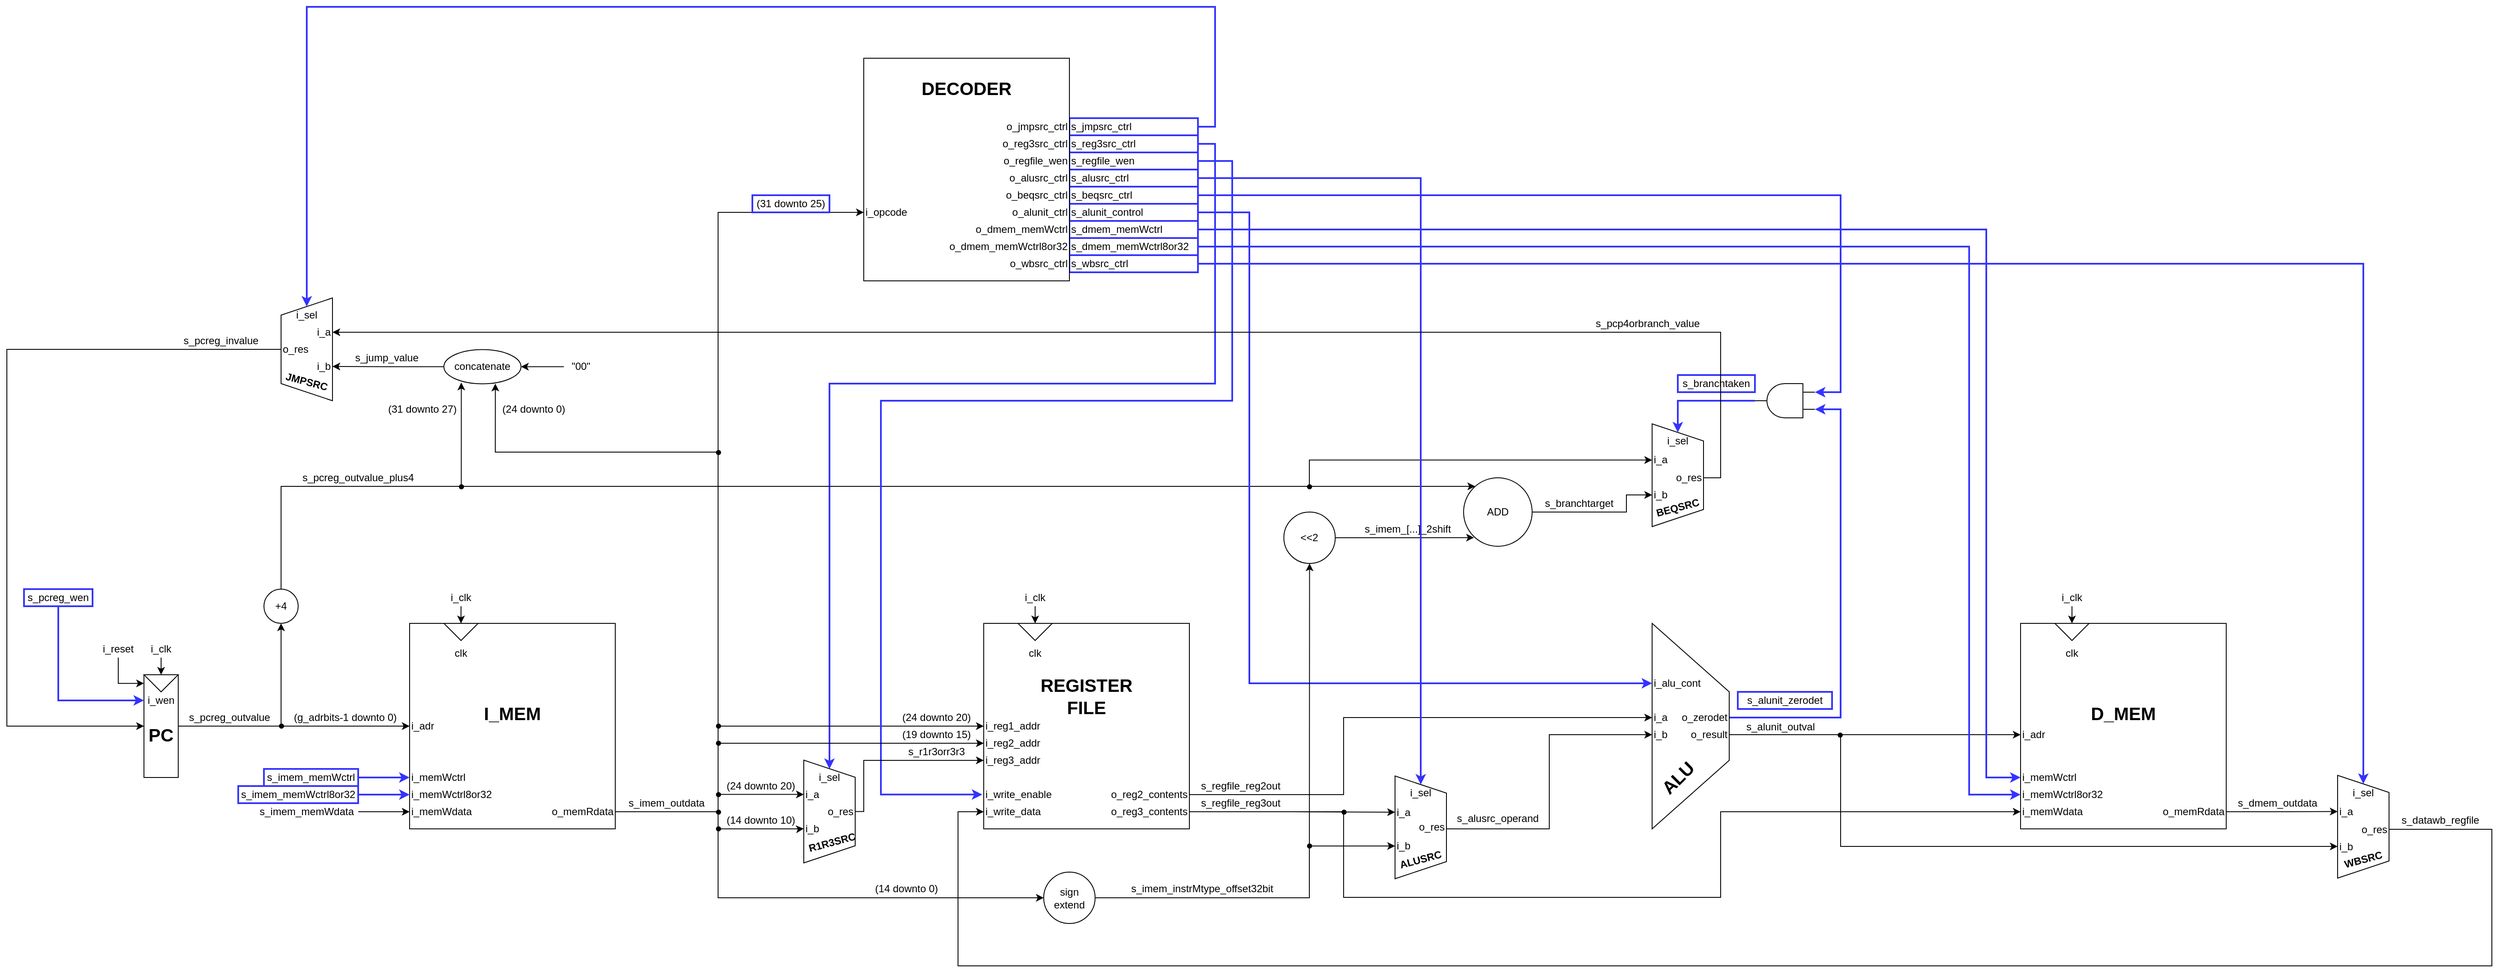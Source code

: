 <mxfile version="20.6.1" type="device"><diagram id="PDZ9VPzNbFq4_l-Vd3K4" name="Page-1"><mxGraphModel dx="1397" dy="1431" grid="1" gridSize="10" guides="1" tooltips="1" connect="1" arrows="1" fold="1" page="1" pageScale="1" pageWidth="850" pageHeight="1100" math="0" shadow="0"><root><mxCell id="0"/><mxCell id="1" parent="0"/><mxCell id="ITFDf9WRFdWwPpOtbIu9-58" style="edgeStyle=orthogonalEdgeStyle;rounded=0;orthogonalLoop=1;jettySize=auto;html=1;exitX=1;exitY=0.5;exitDx=0;exitDy=0;strokeColor=#3333FF;strokeWidth=2;entryX=0.5;entryY=0;entryDx=0;entryDy=0;" parent="1" source="ITFDf9WRFdWwPpOtbIu9-55" target="ITFDf9WRFdWwPpOtbIu9-43" edge="1"><mxGeometry relative="1" as="geometry"><mxPoint x="320" y="390" as="targetPoint"/><Array as="points"><mxPoint x="770" y="-320"/><mxPoint x="770" y="-40"/><mxPoint x="320" y="-40"/></Array></mxGeometry></mxCell><mxCell id="ITFDf9WRFdWwPpOtbIu9-55" value="s_reg3src_ctrl" style="text;html=1;strokeColor=#3333FF;fillColor=none;align=left;verticalAlign=middle;whiteSpace=wrap;rounded=0;fontSize=12;strokeWidth=2;" parent="1" vertex="1"><mxGeometry x="600" y="-330" width="150" height="20" as="geometry"/></mxCell><mxCell id="ITFDf9WRFdWwPpOtbIu9-22" value="s_jmpsrc_ctrl" style="text;html=1;strokeColor=#3333FF;fillColor=none;align=left;verticalAlign=middle;whiteSpace=wrap;rounded=0;fontSize=12;strokeWidth=2;" parent="1" vertex="1"><mxGeometry x="600" y="-350" width="150" height="20" as="geometry"/></mxCell><mxCell id="6Y6Zj4fVBC8NpFdgK7WN-60" value="" style="group" parent="1" vertex="1" connectable="0"><mxGeometry x="500" y="240" width="240" height="240" as="geometry"/></mxCell><mxCell id="6Y6Zj4fVBC8NpFdgK7WN-48" value="" style="rounded=0;whiteSpace=wrap;html=1;" parent="6Y6Zj4fVBC8NpFdgK7WN-60" vertex="1"><mxGeometry width="240" height="240" as="geometry"/></mxCell><mxCell id="6Y6Zj4fVBC8NpFdgK7WN-49" value="" style="triangle;whiteSpace=wrap;html=1;direction=south;" parent="6Y6Zj4fVBC8NpFdgK7WN-60" vertex="1"><mxGeometry x="40" width="40" height="20" as="geometry"/></mxCell><mxCell id="6Y6Zj4fVBC8NpFdgK7WN-50" value="clk" style="text;html=1;strokeColor=none;fillColor=none;align=center;verticalAlign=middle;whiteSpace=wrap;rounded=0;" parent="6Y6Zj4fVBC8NpFdgK7WN-60" vertex="1"><mxGeometry x="30" y="20" width="60" height="30" as="geometry"/></mxCell><mxCell id="6Y6Zj4fVBC8NpFdgK7WN-51" value="i_write_enable" style="text;html=1;strokeColor=none;fillColor=none;align=left;verticalAlign=middle;whiteSpace=wrap;rounded=0;" parent="6Y6Zj4fVBC8NpFdgK7WN-60" vertex="1"><mxGeometry y="190" width="70" height="20" as="geometry"/></mxCell><mxCell id="6Y6Zj4fVBC8NpFdgK7WN-52" value="o_reg2_contents" style="text;html=1;strokeColor=none;fillColor=none;align=right;verticalAlign=middle;whiteSpace=wrap;rounded=0;" parent="6Y6Zj4fVBC8NpFdgK7WN-60" vertex="1"><mxGeometry x="130" y="190" width="110" height="20" as="geometry"/></mxCell><mxCell id="6Y6Zj4fVBC8NpFdgK7WN-53" value="o_reg3_contents" style="text;html=1;strokeColor=none;fillColor=none;align=right;verticalAlign=middle;whiteSpace=wrap;rounded=0;" parent="6Y6Zj4fVBC8NpFdgK7WN-60" vertex="1"><mxGeometry x="170" y="210" width="70" height="20" as="geometry"/></mxCell><mxCell id="6Y6Zj4fVBC8NpFdgK7WN-54" value="i_write_data" style="text;html=1;strokeColor=none;fillColor=none;align=left;verticalAlign=middle;whiteSpace=wrap;rounded=0;" parent="6Y6Zj4fVBC8NpFdgK7WN-60" vertex="1"><mxGeometry y="210" width="70" height="20" as="geometry"/></mxCell><mxCell id="6Y6Zj4fVBC8NpFdgK7WN-55" value="i_reg3_addr" style="text;html=1;strokeColor=none;fillColor=none;align=left;verticalAlign=middle;whiteSpace=wrap;rounded=0;" parent="6Y6Zj4fVBC8NpFdgK7WN-60" vertex="1"><mxGeometry y="150" width="70" height="20" as="geometry"/></mxCell><mxCell id="6Y6Zj4fVBC8NpFdgK7WN-56" value="i_reg2_addr" style="text;html=1;strokeColor=none;fillColor=none;align=left;verticalAlign=middle;whiteSpace=wrap;rounded=0;" parent="6Y6Zj4fVBC8NpFdgK7WN-60" vertex="1"><mxGeometry y="130" width="70" height="20" as="geometry"/></mxCell><mxCell id="6Y6Zj4fVBC8NpFdgK7WN-58" value="i_reg1_addr" style="text;html=1;strokeColor=none;fillColor=none;align=left;verticalAlign=middle;whiteSpace=wrap;rounded=0;" parent="6Y6Zj4fVBC8NpFdgK7WN-60" vertex="1"><mxGeometry y="110" width="70" height="20" as="geometry"/></mxCell><mxCell id="6Y6Zj4fVBC8NpFdgK7WN-59" value="REGISTER FILE" style="text;html=1;strokeColor=none;fillColor=none;align=center;verticalAlign=middle;whiteSpace=wrap;rounded=0;fontStyle=1;fontSize=21;" parent="6Y6Zj4fVBC8NpFdgK7WN-60" vertex="1"><mxGeometry x="90" y="70" width="60" height="30" as="geometry"/></mxCell><mxCell id="6Y6Zj4fVBC8NpFdgK7WN-61" value="" style="edgeStyle=orthogonalEdgeStyle;rounded=0;orthogonalLoop=1;jettySize=auto;html=1;exitX=0.5;exitY=1;exitDx=0;exitDy=0;fontSize=12;endArrow=classic;endFill=1;entryX=0;entryY=0.5;entryDx=0;entryDy=0;" parent="1" source="wv55jUxvDpm3pZrXKUfC-40" target="6Y6Zj4fVBC8NpFdgK7WN-49" edge="1"><mxGeometry x="1" y="10" relative="1" as="geometry"><mxPoint x="10" y="-10" as="offset"/><mxPoint x="560" y="220" as="sourcePoint"/></mxGeometry></mxCell><mxCell id="6Y6Zj4fVBC8NpFdgK7WN-64" value="" style="group" parent="1" vertex="1" connectable="0"><mxGeometry x="-480.0" y="300" width="40" height="120" as="geometry"/></mxCell><mxCell id="6Y6Zj4fVBC8NpFdgK7WN-73" value="" style="group" parent="6Y6Zj4fVBC8NpFdgK7WN-64" vertex="1" connectable="0"><mxGeometry width="40" height="120" as="geometry"/></mxCell><mxCell id="6Y6Zj4fVBC8NpFdgK7WN-75" value="" style="group" parent="6Y6Zj4fVBC8NpFdgK7WN-73" vertex="1" connectable="0"><mxGeometry width="40" height="120" as="geometry"/></mxCell><mxCell id="6Y6Zj4fVBC8NpFdgK7WN-62" value="" style="rounded=0;whiteSpace=wrap;html=1;fontSize=12;direction=south;" parent="6Y6Zj4fVBC8NpFdgK7WN-75" vertex="1"><mxGeometry width="40" height="120" as="geometry"/></mxCell><mxCell id="6Y6Zj4fVBC8NpFdgK7WN-63" value="" style="triangle;whiteSpace=wrap;html=1;fontSize=12;direction=south;" parent="6Y6Zj4fVBC8NpFdgK7WN-75" vertex="1"><mxGeometry width="40" height="20" as="geometry"/></mxCell><mxCell id="6Y6Zj4fVBC8NpFdgK7WN-71" value="i_wen" style="text;html=1;strokeColor=none;fillColor=none;align=center;verticalAlign=middle;whiteSpace=wrap;rounded=0;fontSize=12;" parent="6Y6Zj4fVBC8NpFdgK7WN-75" vertex="1"><mxGeometry y="20" width="40" height="20" as="geometry"/></mxCell><mxCell id="6Y6Zj4fVBC8NpFdgK7WN-74" value="&lt;font style=&quot;font-size: 21px;&quot;&gt;PC&lt;/font&gt;" style="text;html=1;strokeColor=none;fillColor=none;align=center;verticalAlign=middle;whiteSpace=wrap;rounded=0;fontSize=16;fontStyle=1" parent="6Y6Zj4fVBC8NpFdgK7WN-75" vertex="1"><mxGeometry y="60" width="40" height="20" as="geometry"/></mxCell><mxCell id="6Y6Zj4fVBC8NpFdgK7WN-69" value="" style="edgeStyle=orthogonalEdgeStyle;rounded=0;orthogonalLoop=1;jettySize=auto;html=1;fontSize=12;endArrow=classic;endFill=1;entryX=0.084;entryY=1;entryDx=0;entryDy=0;entryPerimeter=0;exitX=0.5;exitY=1;exitDx=0;exitDy=0;" parent="1" source="wv55jUxvDpm3pZrXKUfC-20" target="6Y6Zj4fVBC8NpFdgK7WN-62" edge="1"><mxGeometry x="-1" y="10" relative="1" as="geometry"><mxPoint x="-550.05" y="320" as="targetPoint"/><mxPoint x="-520" y="280" as="sourcePoint"/><Array as="points"><mxPoint x="-510" y="310"/></Array><mxPoint x="-10" y="-10" as="offset"/></mxGeometry></mxCell><mxCell id="6Y6Zj4fVBC8NpFdgK7WN-86" style="edgeStyle=orthogonalEdgeStyle;rounded=0;orthogonalLoop=1;jettySize=auto;html=1;exitX=1;exitY=0;exitDx=0;exitDy=0;fontSize=12;endArrow=classic;endFill=1;entryX=0.5;entryY=1;entryDx=0;entryDy=0;" parent="1" source="6Y6Zj4fVBC8NpFdgK7WN-74" target="6Y6Zj4fVBC8NpFdgK7WN-79" edge="1"><mxGeometry relative="1" as="geometry"><mxPoint x="-510.05" y="360" as="sourcePoint"/><Array as="points"><mxPoint x="-320" y="360"/></Array></mxGeometry></mxCell><mxCell id="xEyPO8e8yZVrExDs_Cof-17" style="edgeStyle=orthogonalEdgeStyle;rounded=0;orthogonalLoop=1;jettySize=auto;html=1;exitX=0.5;exitY=0;exitDx=0;exitDy=0;" parent="1" source="6Y6Zj4fVBC8NpFdgK7WN-79" target="xEyPO8e8yZVrExDs_Cof-22" edge="1"><mxGeometry relative="1" as="geometry"><mxPoint x="930" y="200" as="targetPoint"/><Array as="points"><mxPoint x="-320" y="80"/></Array></mxGeometry></mxCell><mxCell id="wv55jUxvDpm3pZrXKUfC-29" style="edgeStyle=orthogonalEdgeStyle;rounded=0;orthogonalLoop=1;jettySize=auto;html=1;exitX=0.5;exitY=0;exitDx=0;exitDy=0;fontSize=12;entryX=0;entryY=0.5;entryDx=0;entryDy=0;" parent="1" source="6Y6Zj4fVBC8NpFdgK7WN-79" target="wv55jUxvDpm3pZrXKUfC-24" edge="1"><mxGeometry relative="1" as="geometry"><mxPoint x="1270" y="50" as="targetPoint"/><Array as="points"><mxPoint x="-320" y="80"/><mxPoint x="880" y="80"/><mxPoint x="880" y="49"/></Array></mxGeometry></mxCell><mxCell id="ITFDf9WRFdWwPpOtbIu9-28" style="edgeStyle=orthogonalEdgeStyle;rounded=0;orthogonalLoop=1;jettySize=auto;html=1;exitX=0.5;exitY=0;exitDx=0;exitDy=0;strokeColor=#000000;strokeWidth=1;entryX=0.226;entryY=0.963;entryDx=0;entryDy=0;entryPerimeter=0;" parent="1" source="6Y6Zj4fVBC8NpFdgK7WN-79" target="ITFDf9WRFdWwPpOtbIu9-24" edge="1"><mxGeometry relative="1" as="geometry"><mxPoint x="-70" y="-10" as="targetPoint"/><Array as="points"><mxPoint x="-320" y="80"/><mxPoint x="-110" y="80"/></Array></mxGeometry></mxCell><mxCell id="6Y6Zj4fVBC8NpFdgK7WN-79" value="+4" style="ellipse;whiteSpace=wrap;html=1;fontSize=12;" parent="1" vertex="1"><mxGeometry x="-340.0" y="200" width="40" height="40" as="geometry"/></mxCell><mxCell id="6Y6Zj4fVBC8NpFdgK7WN-83" value="s_pcreg_invalue" style="text;html=1;strokeColor=none;fillColor=none;align=center;verticalAlign=middle;whiteSpace=wrap;rounded=0;fontSize=12;" parent="1" vertex="1"><mxGeometry x="-440" y="-99.75" width="100" height="20" as="geometry"/></mxCell><mxCell id="6Y6Zj4fVBC8NpFdgK7WN-84" value="s_pcreg_outvalue" style="text;html=1;strokeColor=none;fillColor=none;align=center;verticalAlign=middle;whiteSpace=wrap;rounded=0;fontSize=12;" parent="1" vertex="1"><mxGeometry x="-430" y="340" width="100.05" height="20" as="geometry"/></mxCell><mxCell id="6Y6Zj4fVBC8NpFdgK7WN-85" style="edgeStyle=orthogonalEdgeStyle;rounded=0;orthogonalLoop=1;jettySize=auto;html=1;exitX=0.5;exitY=0;exitDx=0;exitDy=0;fontSize=12;endArrow=classic;endFill=1;entryX=0;entryY=0.5;entryDx=0;entryDy=0;" parent="1" source="6Y6Zj4fVBC8NpFdgK7WN-62" target="6Y6Zj4fVBC8NpFdgK7WN-98" edge="1"><mxGeometry relative="1" as="geometry"><mxPoint x="-180" y="360" as="targetPoint"/></mxGeometry></mxCell><mxCell id="6Y6Zj4fVBC8NpFdgK7WN-88" value="" style="group;align=center;" parent="1" vertex="1" connectable="0"><mxGeometry x="-170" y="240" width="240" height="240" as="geometry"/></mxCell><mxCell id="6Y6Zj4fVBC8NpFdgK7WN-89" value="" style="rounded=0;whiteSpace=wrap;html=1;" parent="6Y6Zj4fVBC8NpFdgK7WN-88" vertex="1"><mxGeometry width="240" height="240" as="geometry"/></mxCell><mxCell id="6Y6Zj4fVBC8NpFdgK7WN-90" value="" style="triangle;whiteSpace=wrap;html=1;direction=south;" parent="6Y6Zj4fVBC8NpFdgK7WN-88" vertex="1"><mxGeometry x="40" width="40" height="20" as="geometry"/></mxCell><mxCell id="6Y6Zj4fVBC8NpFdgK7WN-91" value="clk" style="text;html=1;strokeColor=none;fillColor=none;align=center;verticalAlign=middle;whiteSpace=wrap;rounded=0;" parent="6Y6Zj4fVBC8NpFdgK7WN-88" vertex="1"><mxGeometry x="30" y="20" width="60" height="30" as="geometry"/></mxCell><mxCell id="6Y6Zj4fVBC8NpFdgK7WN-93" value="o_memRdata" style="text;html=1;strokeColor=none;fillColor=none;align=right;verticalAlign=middle;whiteSpace=wrap;rounded=0;" parent="6Y6Zj4fVBC8NpFdgK7WN-88" vertex="1"><mxGeometry x="160" y="210" width="80" height="20" as="geometry"/></mxCell><mxCell id="6Y6Zj4fVBC8NpFdgK7WN-95" value="i_memWdata" style="text;html=1;strokeColor=none;fillColor=none;align=left;verticalAlign=middle;whiteSpace=wrap;rounded=0;" parent="6Y6Zj4fVBC8NpFdgK7WN-88" vertex="1"><mxGeometry y="210" width="70" height="20" as="geometry"/></mxCell><mxCell id="6Y6Zj4fVBC8NpFdgK7WN-96" value="i_memWctrl8or32" style="text;html=1;strokeColor=none;fillColor=none;align=left;verticalAlign=middle;whiteSpace=wrap;rounded=0;" parent="6Y6Zj4fVBC8NpFdgK7WN-88" vertex="1"><mxGeometry y="190" width="70" height="20" as="geometry"/></mxCell><mxCell id="6Y6Zj4fVBC8NpFdgK7WN-97" value="i_memWctrl" style="text;html=1;strokeColor=none;fillColor=none;align=left;verticalAlign=middle;whiteSpace=wrap;rounded=0;" parent="6Y6Zj4fVBC8NpFdgK7WN-88" vertex="1"><mxGeometry y="170" width="70" height="20" as="geometry"/></mxCell><mxCell id="6Y6Zj4fVBC8NpFdgK7WN-98" value="i_adr" style="text;html=1;strokeColor=none;fillColor=none;align=left;verticalAlign=middle;whiteSpace=wrap;rounded=0;" parent="6Y6Zj4fVBC8NpFdgK7WN-88" vertex="1"><mxGeometry y="110" width="70" height="20" as="geometry"/></mxCell><mxCell id="6Y6Zj4fVBC8NpFdgK7WN-99" value="I_MEM" style="text;html=1;strokeColor=none;fillColor=none;align=center;verticalAlign=middle;whiteSpace=wrap;rounded=0;fontStyle=1;fontSize=21;" parent="6Y6Zj4fVBC8NpFdgK7WN-88" vertex="1"><mxGeometry x="90" y="90" width="60" height="30" as="geometry"/></mxCell><mxCell id="6Y6Zj4fVBC8NpFdgK7WN-100" value="" style="edgeStyle=orthogonalEdgeStyle;rounded=0;orthogonalLoop=1;jettySize=auto;html=1;fontSize=12;endArrow=classic;endFill=1;entryX=0;entryY=0.5;entryDx=0;entryDy=0;" parent="1" source="wv55jUxvDpm3pZrXKUfC-39" target="6Y6Zj4fVBC8NpFdgK7WN-90" edge="1"><mxGeometry x="1" y="10" relative="1" as="geometry"><mxPoint x="10" y="-10" as="offset"/><mxPoint x="-110" y="220" as="sourcePoint"/></mxGeometry></mxCell><mxCell id="6Y6Zj4fVBC8NpFdgK7WN-101" style="edgeStyle=orthogonalEdgeStyle;rounded=0;orthogonalLoop=1;jettySize=auto;html=1;fontSize=21;endArrow=classic;endFill=1;exitX=0.5;exitY=1;exitDx=0;exitDy=0;entryX=0;entryY=0.5;entryDx=0;entryDy=0;strokeColor=#3333FF;strokeWidth=2;" parent="1" source="6Y6Zj4fVBC8NpFdgK7WN-102" target="6Y6Zj4fVBC8NpFdgK7WN-71" edge="1"><mxGeometry relative="1" as="geometry"><mxPoint x="-560" y="330" as="targetPoint"/><mxPoint x="-620.05" y="180" as="sourcePoint"/><Array as="points"><mxPoint x="-580" y="330"/></Array></mxGeometry></mxCell><mxCell id="6Y6Zj4fVBC8NpFdgK7WN-102" value="s_pcreg_wen" style="text;html=1;strokeColor=#3333FF;fillColor=none;align=center;verticalAlign=middle;whiteSpace=wrap;rounded=0;fontSize=12;direction=east;strokeWidth=2;" parent="1" vertex="1"><mxGeometry x="-620" y="200" width="80" height="20" as="geometry"/></mxCell><mxCell id="6Y6Zj4fVBC8NpFdgK7WN-103" style="edgeStyle=orthogonalEdgeStyle;rounded=0;orthogonalLoop=1;jettySize=auto;html=1;exitX=1;exitY=0.5;exitDx=0;exitDy=0;fontSize=12;endArrow=classic;endFill=1;entryX=0;entryY=0.5;entryDx=0;entryDy=0;strokeColor=#3333FF;strokeWidth=2;" parent="1" source="6Y6Zj4fVBC8NpFdgK7WN-104" target="6Y6Zj4fVBC8NpFdgK7WN-97" edge="1"><mxGeometry relative="1" as="geometry"><mxPoint x="-190" y="420" as="targetPoint"/><mxPoint x="-220" y="419.816" as="sourcePoint"/><Array as="points"/></mxGeometry></mxCell><mxCell id="6Y6Zj4fVBC8NpFdgK7WN-104" value="s_imem_memWctrl" style="text;html=1;strokeColor=#3333FF;fillColor=none;align=center;verticalAlign=middle;whiteSpace=wrap;rounded=0;fontSize=12;strokeWidth=2;" parent="1" vertex="1"><mxGeometry x="-340" y="410" width="110" height="20" as="geometry"/></mxCell><mxCell id="6Y6Zj4fVBC8NpFdgK7WN-107" style="edgeStyle=orthogonalEdgeStyle;rounded=0;orthogonalLoop=1;jettySize=auto;html=1;exitX=1;exitY=0.5;exitDx=0;exitDy=0;fontSize=12;endArrow=classic;endFill=1;entryX=0;entryY=0.5;entryDx=0;entryDy=0;strokeColor=#3333FF;strokeWidth=2;" parent="1" source="6Y6Zj4fVBC8NpFdgK7WN-105" target="6Y6Zj4fVBC8NpFdgK7WN-96" edge="1"><mxGeometry relative="1" as="geometry"><mxPoint x="-190" y="440" as="targetPoint"/><Array as="points"/></mxGeometry></mxCell><mxCell id="6Y6Zj4fVBC8NpFdgK7WN-105" value="s_imem_memWctrl8or32" style="text;html=1;strokeColor=#3333FF;fillColor=none;align=center;verticalAlign=middle;whiteSpace=wrap;rounded=0;fontSize=12;strokeWidth=2;" parent="1" vertex="1"><mxGeometry x="-370" y="430" width="140" height="20" as="geometry"/></mxCell><mxCell id="6Y6Zj4fVBC8NpFdgK7WN-109" style="edgeStyle=orthogonalEdgeStyle;rounded=0;orthogonalLoop=1;jettySize=auto;html=1;exitX=1;exitY=0.5;exitDx=0;exitDy=0;fontSize=12;endArrow=classic;endFill=1;entryX=0;entryY=0.5;entryDx=0;entryDy=0;" parent="1" source="6Y6Zj4fVBC8NpFdgK7WN-108" target="6Y6Zj4fVBC8NpFdgK7WN-95" edge="1"><mxGeometry relative="1" as="geometry"><mxPoint x="-190" y="460" as="targetPoint"/><Array as="points"/></mxGeometry></mxCell><mxCell id="6Y6Zj4fVBC8NpFdgK7WN-108" value="s_imem_memWdata" style="text;html=1;strokeColor=none;fillColor=none;align=center;verticalAlign=middle;whiteSpace=wrap;rounded=0;fontSize=12;" parent="1" vertex="1"><mxGeometry x="-350" y="450" width="120" height="20" as="geometry"/></mxCell><mxCell id="6Y6Zj4fVBC8NpFdgK7WN-110" value="s_imem_outdata" style="text;html=1;strokeColor=none;fillColor=none;align=center;verticalAlign=middle;whiteSpace=wrap;rounded=0;fontSize=12;" parent="1" vertex="1"><mxGeometry x="80" y="440" width="100" height="20" as="geometry"/></mxCell><mxCell id="6Y6Zj4fVBC8NpFdgK7WN-111" style="edgeStyle=orthogonalEdgeStyle;rounded=0;orthogonalLoop=1;jettySize=auto;html=1;fontSize=12;endArrow=classic;endFill=1;entryX=0;entryY=0.5;entryDx=0;entryDy=0;exitX=1;exitY=0.5;exitDx=0;exitDy=0;" parent="1" source="6Y6Zj4fVBC8NpFdgK7WN-93" target="6Y6Zj4fVBC8NpFdgK7WN-48" edge="1"><mxGeometry relative="1" as="geometry"><mxPoint x="210" y="450" as="sourcePoint"/><mxPoint x="470" y="350" as="targetPoint"/><Array as="points"><mxPoint x="190" y="460"/><mxPoint x="190" y="360"/></Array></mxGeometry></mxCell><mxCell id="6Y6Zj4fVBC8NpFdgK7WN-113" style="edgeStyle=orthogonalEdgeStyle;rounded=0;orthogonalLoop=1;jettySize=auto;html=1;exitX=1;exitY=0.5;exitDx=0;exitDy=0;entryX=-0.007;entryY=0.833;entryDx=0;entryDy=0;entryPerimeter=0;fontSize=12;endArrow=classic;endFill=1;strokeColor=#3333FF;strokeWidth=2;" parent="1" source="6Y6Zj4fVBC8NpFdgK7WN-112" target="6Y6Zj4fVBC8NpFdgK7WN-48" edge="1"><mxGeometry relative="1" as="geometry"><Array as="points"><mxPoint x="790" y="-300"/><mxPoint x="790" y="-20"/><mxPoint x="380" y="-20"/><mxPoint x="380" y="440"/></Array></mxGeometry></mxCell><mxCell id="6Y6Zj4fVBC8NpFdgK7WN-112" value="s_regfile_wen" style="text;html=1;strokeColor=#3333FF;fillColor=none;align=left;verticalAlign=middle;whiteSpace=wrap;rounded=0;fontSize=12;strokeWidth=2;" parent="1" vertex="1"><mxGeometry x="600" y="-310" width="150" height="20" as="geometry"/></mxCell><mxCell id="6Y6Zj4fVBC8NpFdgK7WN-114" value="(24 downto 20)" style="text;html=1;strokeColor=none;fillColor=none;align=center;verticalAlign=middle;whiteSpace=wrap;rounded=0;fontSize=12;" parent="1" vertex="1"><mxGeometry x="400" y="340" width="90" height="20" as="geometry"/></mxCell><mxCell id="6Y6Zj4fVBC8NpFdgK7WN-115" value="(19 downto 15)" style="text;html=1;strokeColor=none;fillColor=none;align=center;verticalAlign=middle;whiteSpace=wrap;rounded=0;fontSize=12;" parent="1" vertex="1"><mxGeometry x="400" y="360" width="90" height="20" as="geometry"/></mxCell><mxCell id="6Y6Zj4fVBC8NpFdgK7WN-116" value="(14 downto 10)" style="text;html=1;strokeColor=none;fillColor=none;align=center;verticalAlign=middle;whiteSpace=wrap;rounded=0;fontSize=12;" parent="1" vertex="1"><mxGeometry x="190" y="460" width="100" height="20" as="geometry"/></mxCell><mxCell id="6Y6Zj4fVBC8NpFdgK7WN-117" style="edgeStyle=orthogonalEdgeStyle;rounded=0;orthogonalLoop=1;jettySize=auto;html=1;exitX=1;exitY=0.5;exitDx=0;exitDy=0;fontSize=12;endArrow=classic;endFill=1;entryX=0;entryY=0.5;entryDx=0;entryDy=0;" parent="1" source="6Y6Zj4fVBC8NpFdgK7WN-93" target="6Y6Zj4fVBC8NpFdgK7WN-56" edge="1"><mxGeometry relative="1" as="geometry"><mxPoint x="210" y="460.08" as="sourcePoint"/><mxPoint x="640" y="360" as="targetPoint"/><Array as="points"><mxPoint x="190" y="460"/><mxPoint x="190" y="380"/></Array></mxGeometry></mxCell><mxCell id="6Y6Zj4fVBC8NpFdgK7WN-118" style="edgeStyle=orthogonalEdgeStyle;rounded=0;orthogonalLoop=1;jettySize=auto;html=1;exitX=1;exitY=0.5;exitDx=0;exitDy=0;fontSize=12;endArrow=classic;endFill=1;entryX=0;entryY=0.5;entryDx=0;entryDy=0;" parent="1" source="6Y6Zj4fVBC8NpFdgK7WN-93" target="ITFDf9WRFdWwPpOtbIu9-42" edge="1"><mxGeometry relative="1" as="geometry"><mxPoint x="460.0" y="400" as="sourcePoint"/><Array as="points"><mxPoint x="190" y="460"/><mxPoint x="190" y="480"/><mxPoint x="287" y="480"/></Array><mxPoint x="270" y="490" as="targetPoint"/></mxGeometry></mxCell><mxCell id="6Y6Zj4fVBC8NpFdgK7WN-121" style="edgeStyle=orthogonalEdgeStyle;rounded=0;orthogonalLoop=1;jettySize=auto;html=1;exitX=1;exitY=0.5;exitDx=0;exitDy=0;fontSize=12;endArrow=classic;endFill=1;entryX=0;entryY=0.5;entryDx=0;entryDy=0;" parent="1" source="6Y6Zj4fVBC8NpFdgK7WN-52" target="6Y6Zj4fVBC8NpFdgK7WN-129" edge="1"><mxGeometry relative="1" as="geometry"><mxPoint x="960" y="439.889" as="targetPoint"/><Array as="points"><mxPoint x="920" y="440"/><mxPoint x="920" y="350"/></Array></mxGeometry></mxCell><mxCell id="6Y6Zj4fVBC8NpFdgK7WN-123" value="s_regfile_reg3out" style="text;html=1;strokeColor=none;fillColor=none;align=center;verticalAlign=middle;whiteSpace=wrap;rounded=0;fontSize=12;" parent="1" vertex="1"><mxGeometry x="750" y="440" width="100" height="20" as="geometry"/></mxCell><mxCell id="6Y6Zj4fVBC8NpFdgK7WN-124" value="s_regfile_reg2out" style="text;html=1;strokeColor=none;fillColor=none;align=center;verticalAlign=middle;whiteSpace=wrap;rounded=0;fontSize=12;" parent="1" vertex="1"><mxGeometry x="750" y="420" width="100" height="20" as="geometry"/></mxCell><mxCell id="6Y6Zj4fVBC8NpFdgK7WN-133" style="edgeStyle=orthogonalEdgeStyle;rounded=0;orthogonalLoop=1;jettySize=auto;html=1;exitX=1;exitY=0.5;exitDx=0;exitDy=0;entryX=0;entryY=0.5;entryDx=0;entryDy=0;fontSize=12;endArrow=classic;endFill=1;strokeWidth=2;strokeColor=#3333FF;" parent="1" source="6Y6Zj4fVBC8NpFdgK7WN-132" target="6Y6Zj4fVBC8NpFdgK7WN-131" edge="1"><mxGeometry relative="1" as="geometry"><Array as="points"><mxPoint x="810" y="-240"/><mxPoint x="810" y="310"/></Array></mxGeometry></mxCell><mxCell id="6Y6Zj4fVBC8NpFdgK7WN-132" value="s_alunit_control" style="text;html=1;strokeColor=#3333FF;fillColor=none;align=left;verticalAlign=middle;whiteSpace=wrap;rounded=0;fontSize=12;strokeWidth=2;" parent="1" vertex="1"><mxGeometry x="600" y="-250" width="150" height="20" as="geometry"/></mxCell><mxCell id="6Y6Zj4fVBC8NpFdgK7WN-136" value="" style="edgeStyle=orthogonalEdgeStyle;rounded=0;orthogonalLoop=1;jettySize=auto;html=1;fontSize=12;endArrow=classic;endFill=1;exitX=1;exitY=0.5;exitDx=0;exitDy=0;entryX=0;entryY=0.5;entryDx=0;entryDy=0;" parent="1" source="6Y6Zj4fVBC8NpFdgK7WN-134" target="wv55jUxvDpm3pZrXKUfC-49" edge="1"><mxGeometry relative="1" as="geometry"><mxPoint x="1640" y="360" as="targetPoint"/><Array as="points"><mxPoint x="1640" y="370"/><mxPoint x="1640" y="370"/></Array></mxGeometry></mxCell><mxCell id="6Y6Zj4fVBC8NpFdgK7WN-135" value="s_alunit_outval" style="text;html=1;strokeColor=none;fillColor=none;align=center;verticalAlign=middle;whiteSpace=wrap;rounded=0;fontSize=12;" parent="1" vertex="1"><mxGeometry x="1385" y="350.5" width="90" height="20" as="geometry"/></mxCell><mxCell id="6Y6Zj4fVBC8NpFdgK7WN-143" value="(g_adrbits-1 downto 0)" style="text;html=1;strokeColor=none;fillColor=none;align=center;verticalAlign=middle;whiteSpace=wrap;rounded=0;fontSize=12;" parent="1" vertex="1"><mxGeometry x="-310" y="340" width="130" height="20" as="geometry"/></mxCell><mxCell id="oCVbfGkrfoTUJX7C_xGD-3" style="edgeStyle=orthogonalEdgeStyle;rounded=0;orthogonalLoop=1;jettySize=auto;html=1;exitX=1;exitY=0.5;exitDx=0;exitDy=0;strokeWidth=2;strokeColor=#3333FF;entryX=0;entryY=0.25;entryDx=0;entryDy=0;entryPerimeter=0;" parent="1" source="oCVbfGkrfoTUJX7C_xGD-1" target="ITFDf9WRFdWwPpOtbIu9-2" edge="1"><mxGeometry relative="1" as="geometry"><mxPoint x="1470" y="-10" as="targetPoint"/><Array as="points"><mxPoint x="1500" y="350"/><mxPoint x="1500" y="-10"/></Array></mxGeometry></mxCell><mxCell id="oCVbfGkrfoTUJX7C_xGD-4" value="s_alunit_zerodet" style="text;html=1;strokeColor=#3333FF;fillColor=none;align=center;verticalAlign=middle;whiteSpace=wrap;rounded=0;fontSize=12;strokeWidth=2;" parent="1" vertex="1"><mxGeometry x="1380" y="320" width="110" height="20" as="geometry"/></mxCell><mxCell id="oCVbfGkrfoTUJX7C_xGD-8" style="edgeStyle=orthogonalEdgeStyle;rounded=0;orthogonalLoop=1;jettySize=auto;html=1;exitX=1;exitY=0.5;exitDx=0;exitDy=0;" parent="1" source="oCVbfGkrfoTUJX7C_xGD-5" target="xEyPO8e8yZVrExDs_Cof-3" edge="1"><mxGeometry relative="1" as="geometry"><mxPoint x="860" y="230" as="targetPoint"/><Array as="points"><mxPoint x="880" y="560"/></Array></mxGeometry></mxCell><mxCell id="wv55jUxvDpm3pZrXKUfC-8" style="edgeStyle=orthogonalEdgeStyle;rounded=0;orthogonalLoop=1;jettySize=auto;html=1;exitX=1;exitY=0.5;exitDx=0;exitDy=0;fontSize=12;entryX=0;entryY=0.5;entryDx=0;entryDy=0;" parent="1" source="oCVbfGkrfoTUJX7C_xGD-5" target="wv55jUxvDpm3pZrXKUfC-4" edge="1"><mxGeometry relative="1" as="geometry"><mxPoint x="990" y="600" as="targetPoint"/><Array as="points"><mxPoint x="880" y="560"/><mxPoint x="880" y="500"/></Array></mxGeometry></mxCell><mxCell id="oCVbfGkrfoTUJX7C_xGD-5" value="sign extend" style="ellipse;whiteSpace=wrap;html=1;fontSize=12;" parent="1" vertex="1"><mxGeometry x="570" y="530.5" width="60" height="60" as="geometry"/></mxCell><mxCell id="oCVbfGkrfoTUJX7C_xGD-6" style="edgeStyle=orthogonalEdgeStyle;rounded=0;orthogonalLoop=1;jettySize=auto;html=1;exitX=1;exitY=0.5;exitDx=0;exitDy=0;entryX=0;entryY=0.5;entryDx=0;entryDy=0;" parent="1" source="6Y6Zj4fVBC8NpFdgK7WN-93" target="oCVbfGkrfoTUJX7C_xGD-5" edge="1"><mxGeometry relative="1" as="geometry"><Array as="points"><mxPoint x="190" y="460"/><mxPoint x="190" y="560"/></Array></mxGeometry></mxCell><mxCell id="oCVbfGkrfoTUJX7C_xGD-7" value="(14 downto 0)" style="text;html=1;strokeColor=none;fillColor=none;align=center;verticalAlign=middle;whiteSpace=wrap;rounded=0;fontSize=12;" parent="1" vertex="1"><mxGeometry x="370" y="540" width="80" height="20" as="geometry"/></mxCell><mxCell id="oCVbfGkrfoTUJX7C_xGD-9" value="s_imem_instrMtype_offset32bit" style="text;html=1;strokeColor=none;fillColor=none;align=center;verticalAlign=middle;whiteSpace=wrap;rounded=0;fontSize=12;" parent="1" vertex="1"><mxGeometry x="670" y="540" width="170" height="20" as="geometry"/></mxCell><mxCell id="wv55jUxvDpm3pZrXKUfC-15" style="edgeStyle=orthogonalEdgeStyle;rounded=0;orthogonalLoop=1;jettySize=auto;html=1;exitX=1;exitY=0.5;exitDx=0;exitDy=0;entryX=0.151;entryY=0.874;entryDx=0;entryDy=0;entryPerimeter=0;fontSize=12;" parent="1" source="xEyPO8e8yZVrExDs_Cof-3" target="xEyPO8e8yZVrExDs_Cof-22" edge="1"><mxGeometry relative="1" as="geometry"/></mxCell><mxCell id="xEyPO8e8yZVrExDs_Cof-3" value="&amp;lt;&amp;lt;2" style="ellipse;whiteSpace=wrap;html=1;fontSize=12;" parent="1" vertex="1"><mxGeometry x="850.25" y="110" width="60" height="60" as="geometry"/></mxCell><mxCell id="xEyPO8e8yZVrExDs_Cof-8" value="" style="ellipse;whiteSpace=wrap;html=1;aspect=fixed;fillColor=#000000;" parent="1" vertex="1"><mxGeometry x="-322" y="357.5" width="5" height="5" as="geometry"/></mxCell><mxCell id="xEyPO8e8yZVrExDs_Cof-13" value="" style="ellipse;whiteSpace=wrap;html=1;aspect=fixed;fillColor=#000000;" parent="1" vertex="1"><mxGeometry x="188" y="477.5" width="5" height="5" as="geometry"/></mxCell><mxCell id="xEyPO8e8yZVrExDs_Cof-15" value="" style="ellipse;whiteSpace=wrap;html=1;aspect=fixed;fillColor=#000000;" parent="1" vertex="1"><mxGeometry x="188" y="377.5" width="5" height="5" as="geometry"/></mxCell><mxCell id="xEyPO8e8yZVrExDs_Cof-19" value="s_imem_[...]_2shift" style="text;html=1;strokeColor=none;fillColor=none;align=center;verticalAlign=middle;whiteSpace=wrap;rounded=0;fontSize=12;" parent="1" vertex="1"><mxGeometry x="940" y="120" width="110" height="20" as="geometry"/></mxCell><mxCell id="xEyPO8e8yZVrExDs_Cof-21" value="s_branchtarget" style="text;html=1;strokeColor=none;fillColor=none;align=center;verticalAlign=middle;whiteSpace=wrap;rounded=0;fontSize=12;" parent="1" vertex="1"><mxGeometry x="1150" y="90" width="90" height="20" as="geometry"/></mxCell><mxCell id="xEyPO8e8yZVrExDs_Cof-23" style="edgeStyle=orthogonalEdgeStyle;rounded=0;orthogonalLoop=1;jettySize=auto;html=1;exitX=1;exitY=0.5;exitDx=0;exitDy=0;entryX=0;entryY=0.5;entryDx=0;entryDy=0;" parent="1" source="xEyPO8e8yZVrExDs_Cof-22" target="wv55jUxvDpm3pZrXKUfC-25" edge="1"><mxGeometry relative="1" as="geometry"><mxPoint x="1308.75" y="110" as="targetPoint"/><Array as="points"><mxPoint x="1250" y="110"/><mxPoint x="1250" y="90"/></Array></mxGeometry></mxCell><mxCell id="xEyPO8e8yZVrExDs_Cof-22" value="ADD" style="ellipse;whiteSpace=wrap;html=1;fontSize=12;" parent="1" vertex="1"><mxGeometry x="1060" y="70" width="80" height="80" as="geometry"/></mxCell><mxCell id="wv55jUxvDpm3pZrXKUfC-12" style="edgeStyle=orthogonalEdgeStyle;rounded=0;orthogonalLoop=1;jettySize=auto;html=1;fontSize=12;entryX=0.5;entryY=0;entryDx=0;entryDy=0;exitX=1;exitY=0.5;exitDx=0;exitDy=0;strokeColor=#3333FF;strokeWidth=2;" parent="1" source="wv55jUxvDpm3pZrXKUfC-13" target="wv55jUxvDpm3pZrXKUfC-5" edge="1"><mxGeometry relative="1" as="geometry"><mxPoint x="1030" y="408.25" as="sourcePoint"/></mxGeometry></mxCell><mxCell id="wv55jUxvDpm3pZrXKUfC-9" style="edgeStyle=orthogonalEdgeStyle;rounded=0;orthogonalLoop=1;jettySize=auto;html=1;exitX=1;exitY=0.5;exitDx=0;exitDy=0;fontSize=12;entryX=0;entryY=0.5;entryDx=0;entryDy=0;" parent="1" source="wv55jUxvDpm3pZrXKUfC-6" target="6Y6Zj4fVBC8NpFdgK7WN-130" edge="1"><mxGeometry relative="1" as="geometry"><mxPoint x="1260" y="370" as="targetPoint"/><Array as="points"><mxPoint x="1040" y="480"/><mxPoint x="1160" y="480"/><mxPoint x="1160" y="370"/></Array></mxGeometry></mxCell><mxCell id="wv55jUxvDpm3pZrXKUfC-7" style="edgeStyle=orthogonalEdgeStyle;rounded=0;orthogonalLoop=1;jettySize=auto;html=1;exitX=1;exitY=0.5;exitDx=0;exitDy=0;fontSize=12;entryX=0;entryY=0.5;entryDx=0;entryDy=0;" parent="1" source="6Y6Zj4fVBC8NpFdgK7WN-53" target="wv55jUxvDpm3pZrXKUfC-3" edge="1"><mxGeometry relative="1" as="geometry"><mxPoint x="970" y="560" as="targetPoint"/></mxGeometry></mxCell><mxCell id="wv55jUxvDpm3pZrXKUfC-10" value="s_alusrc_operand" style="text;html=1;strokeColor=none;fillColor=none;align=center;verticalAlign=middle;whiteSpace=wrap;rounded=0;fontSize=12;" parent="1" vertex="1"><mxGeometry x="1050" y="458.25" width="100" height="20" as="geometry"/></mxCell><mxCell id="wv55jUxvDpm3pZrXKUfC-11" value="" style="ellipse;whiteSpace=wrap;html=1;aspect=fixed;fillColor=#000000;" parent="1" vertex="1"><mxGeometry x="877.75" y="497.5" width="5" height="5" as="geometry"/></mxCell><mxCell id="wv55jUxvDpm3pZrXKUfC-13" value="s_alusrc_ctrl" style="text;html=1;strokeColor=#3333FF;fillColor=none;align=left;verticalAlign=middle;whiteSpace=wrap;rounded=0;fontSize=12;strokeWidth=2;" parent="1" vertex="1"><mxGeometry x="600" y="-290" width="150" height="20" as="geometry"/></mxCell><mxCell id="wv55jUxvDpm3pZrXKUfC-18" style="edgeStyle=orthogonalEdgeStyle;rounded=0;orthogonalLoop=1;jettySize=auto;html=1;exitX=0.5;exitY=1;exitDx=0;exitDy=0;fontSize=12;entryX=0;entryY=0.5;entryDx=0;entryDy=0;" parent="1" source="wv55jUxvDpm3pZrXKUfC-19" target="6Y6Zj4fVBC8NpFdgK7WN-63" edge="1"><mxGeometry relative="1" as="geometry"><mxPoint x="-459.968" y="280" as="sourcePoint"/></mxGeometry></mxCell><mxCell id="wv55jUxvDpm3pZrXKUfC-19" value="i_clk" style="text;html=1;strokeColor=none;fillColor=none;align=center;verticalAlign=middle;whiteSpace=wrap;rounded=0;fontSize=12;direction=east;" parent="1" vertex="1"><mxGeometry x="-474.98" y="260" width="29.95" height="20" as="geometry"/></mxCell><mxCell id="wv55jUxvDpm3pZrXKUfC-20" value="i_reset" style="text;html=1;strokeColor=none;fillColor=none;align=center;verticalAlign=middle;whiteSpace=wrap;rounded=0;fontSize=12;direction=east;" parent="1" vertex="1"><mxGeometry x="-530" y="260" width="40" height="20" as="geometry"/></mxCell><mxCell id="wv55jUxvDpm3pZrXKUfC-38" style="edgeStyle=orthogonalEdgeStyle;rounded=0;orthogonalLoop=1;jettySize=auto;html=1;exitX=1;exitY=0.5;exitDx=0;exitDy=0;fontSize=12;strokeColor=#3333FF;strokeWidth=2;entryX=0;entryY=0.75;entryDx=0;entryDy=0;entryPerimeter=0;" parent="1" source="wv55jUxvDpm3pZrXKUfC-37" target="ITFDf9WRFdWwPpOtbIu9-2" edge="1"><mxGeometry relative="1" as="geometry"><mxPoint x="1440" y="-60" as="targetPoint"/><Array as="points"><mxPoint x="1500" y="-260"/><mxPoint x="1500" y="-30"/></Array></mxGeometry></mxCell><mxCell id="wv55jUxvDpm3pZrXKUfC-30" style="edgeStyle=orthogonalEdgeStyle;rounded=0;orthogonalLoop=1;jettySize=auto;html=1;fontSize=12;entryX=0.5;entryY=1;entryDx=0;entryDy=0;exitX=0;exitY=0.5;exitDx=0;exitDy=0;" parent="1" source="ITFDf9WRFdWwPpOtbIu9-17" target="6Y6Zj4fVBC8NpFdgK7WN-62" edge="1"><mxGeometry relative="1" as="geometry"><mxPoint x="-500" y="360" as="targetPoint"/><Array as="points"><mxPoint x="-640" y="-80"/><mxPoint x="-640" y="360"/></Array><mxPoint x="-330" y="-80" as="sourcePoint"/></mxGeometry></mxCell><mxCell id="wv55jUxvDpm3pZrXKUfC-28" value="" style="ellipse;whiteSpace=wrap;html=1;aspect=fixed;fillColor=#000000;" parent="1" vertex="1"><mxGeometry x="877.75" y="78" width="5" height="5" as="geometry"/></mxCell><mxCell id="wv55jUxvDpm3pZrXKUfC-31" value="s_pcreg_outvalue_plus4" style="text;html=1;strokeColor=none;fillColor=none;align=center;verticalAlign=middle;whiteSpace=wrap;rounded=0;fontSize=12;" parent="1" vertex="1"><mxGeometry x="-300" y="60" width="140" height="20" as="geometry"/></mxCell><mxCell id="wv55jUxvDpm3pZrXKUfC-37" value="s_beqsrc_ctrl" style="text;html=1;strokeColor=#3333FF;fillColor=none;align=left;verticalAlign=middle;whiteSpace=wrap;rounded=0;fontSize=12;strokeWidth=2;" parent="1" vertex="1"><mxGeometry x="600" y="-270" width="150" height="20" as="geometry"/></mxCell><mxCell id="wv55jUxvDpm3pZrXKUfC-39" value="i_clk" style="text;html=1;strokeColor=none;fillColor=none;align=center;verticalAlign=middle;whiteSpace=wrap;rounded=0;fontSize=12;" parent="1" vertex="1"><mxGeometry x="-130" y="200" width="40" height="20" as="geometry"/></mxCell><mxCell id="wv55jUxvDpm3pZrXKUfC-40" value="i_clk" style="text;html=1;strokeColor=none;fillColor=none;align=center;verticalAlign=middle;whiteSpace=wrap;rounded=0;fontSize=12;" parent="1" vertex="1"><mxGeometry x="540" y="200" width="40" height="20" as="geometry"/></mxCell><mxCell id="wv55jUxvDpm3pZrXKUfC-41" value="" style="group;align=center;" parent="1" vertex="1" connectable="0"><mxGeometry x="1710" y="240" width="240" height="240" as="geometry"/></mxCell><mxCell id="wv55jUxvDpm3pZrXKUfC-42" value="" style="rounded=0;whiteSpace=wrap;html=1;" parent="wv55jUxvDpm3pZrXKUfC-41" vertex="1"><mxGeometry width="240" height="240" as="geometry"/></mxCell><mxCell id="wv55jUxvDpm3pZrXKUfC-43" value="" style="triangle;whiteSpace=wrap;html=1;direction=south;" parent="wv55jUxvDpm3pZrXKUfC-41" vertex="1"><mxGeometry x="40" width="40" height="20" as="geometry"/></mxCell><mxCell id="wv55jUxvDpm3pZrXKUfC-44" value="clk" style="text;html=1;strokeColor=none;fillColor=none;align=center;verticalAlign=middle;whiteSpace=wrap;rounded=0;" parent="wv55jUxvDpm3pZrXKUfC-41" vertex="1"><mxGeometry x="30" y="20" width="60" height="30" as="geometry"/></mxCell><mxCell id="wv55jUxvDpm3pZrXKUfC-45" value="o_memRdata" style="text;html=1;strokeColor=none;fillColor=none;align=right;verticalAlign=middle;whiteSpace=wrap;rounded=0;" parent="wv55jUxvDpm3pZrXKUfC-41" vertex="1"><mxGeometry x="160" y="210" width="80" height="20" as="geometry"/></mxCell><mxCell id="wv55jUxvDpm3pZrXKUfC-46" value="i_memWdata" style="text;html=1;strokeColor=none;fillColor=none;align=left;verticalAlign=middle;whiteSpace=wrap;rounded=0;" parent="wv55jUxvDpm3pZrXKUfC-41" vertex="1"><mxGeometry y="210" width="70" height="20" as="geometry"/></mxCell><mxCell id="wv55jUxvDpm3pZrXKUfC-47" value="i_memWctrl8or32" style="text;html=1;strokeColor=none;fillColor=none;align=left;verticalAlign=middle;whiteSpace=wrap;rounded=0;" parent="wv55jUxvDpm3pZrXKUfC-41" vertex="1"><mxGeometry y="190" width="70" height="20" as="geometry"/></mxCell><mxCell id="wv55jUxvDpm3pZrXKUfC-48" value="i_memWctrl" style="text;html=1;strokeColor=none;fillColor=none;align=left;verticalAlign=middle;whiteSpace=wrap;rounded=0;" parent="wv55jUxvDpm3pZrXKUfC-41" vertex="1"><mxGeometry y="170" width="70" height="20" as="geometry"/></mxCell><mxCell id="wv55jUxvDpm3pZrXKUfC-49" value="i_adr" style="text;html=1;strokeColor=none;fillColor=none;align=left;verticalAlign=middle;whiteSpace=wrap;rounded=0;" parent="wv55jUxvDpm3pZrXKUfC-41" vertex="1"><mxGeometry y="120" width="70" height="20" as="geometry"/></mxCell><mxCell id="wv55jUxvDpm3pZrXKUfC-50" value="D_MEM" style="text;html=1;strokeColor=none;fillColor=none;align=center;verticalAlign=middle;whiteSpace=wrap;rounded=0;fontStyle=1;fontSize=21;" parent="wv55jUxvDpm3pZrXKUfC-41" vertex="1"><mxGeometry x="90" y="90" width="60" height="30" as="geometry"/></mxCell><mxCell id="6Y6Zj4fVBC8NpFdgK7WN-126" value="" style="shape=trapezoid;perimeter=trapezoidPerimeter;whiteSpace=wrap;html=1;fixedSize=1;fontSize=12;size=80;rotation=90;" parent="1" vertex="1"><mxGeometry x="1205" y="315" width="240" height="90" as="geometry"/></mxCell><mxCell id="6Y6Zj4fVBC8NpFdgK7WN-127" value="&lt;b&gt;&lt;font style=&quot;font-size: 21px;&quot;&gt;ALU&lt;/font&gt;&lt;/b&gt;" style="text;html=1;strokeColor=none;fillColor=none;align=center;verticalAlign=middle;whiteSpace=wrap;rounded=0;fontSize=12;rotation=-45;" parent="1" vertex="1"><mxGeometry x="1280" y="405" width="60" height="30" as="geometry"/></mxCell><mxCell id="6Y6Zj4fVBC8NpFdgK7WN-129" value="i_a" style="text;html=1;strokeColor=none;fillColor=none;align=left;verticalAlign=middle;whiteSpace=wrap;rounded=0;fontSize=12;" parent="1" vertex="1"><mxGeometry x="1280" y="340" width="30" height="20" as="geometry"/></mxCell><mxCell id="6Y6Zj4fVBC8NpFdgK7WN-130" value="i_b" style="text;html=1;strokeColor=none;fillColor=none;align=left;verticalAlign=middle;whiteSpace=wrap;rounded=0;fontSize=12;" parent="1" vertex="1"><mxGeometry x="1280" y="360" width="30" height="20" as="geometry"/></mxCell><mxCell id="6Y6Zj4fVBC8NpFdgK7WN-131" value="i_alu_cont" style="text;html=1;strokeColor=none;fillColor=none;align=left;verticalAlign=middle;whiteSpace=wrap;rounded=0;fontSize=12;" parent="1" vertex="1"><mxGeometry x="1280" y="300" width="60" height="20" as="geometry"/></mxCell><mxCell id="wv55jUxvDpm3pZrXKUfC-89" style="edgeStyle=orthogonalEdgeStyle;rounded=0;orthogonalLoop=1;jettySize=auto;html=1;exitX=1;exitY=0.5;exitDx=0;exitDy=0;fontSize=12;entryX=0;entryY=0.5;entryDx=0;entryDy=0;" parent="1" source="6Y6Zj4fVBC8NpFdgK7WN-134" target="wv55jUxvDpm3pZrXKUfC-83" edge="1"><mxGeometry relative="1" as="geometry"><mxPoint x="2080" y="520" as="targetPoint"/><Array as="points"><mxPoint x="1500" y="370"/><mxPoint x="1500" y="501"/></Array></mxGeometry></mxCell><mxCell id="6Y6Zj4fVBC8NpFdgK7WN-134" value="o_result" style="text;html=1;strokeColor=none;fillColor=none;align=right;verticalAlign=middle;whiteSpace=wrap;rounded=0;fontSize=12;" parent="1" vertex="1"><mxGeometry x="1340" y="360" width="30" height="20" as="geometry"/></mxCell><mxCell id="oCVbfGkrfoTUJX7C_xGD-1" value="o_zerodet" style="text;html=1;strokeColor=none;fillColor=none;align=right;verticalAlign=middle;whiteSpace=wrap;rounded=0;fontSize=12;" parent="1" vertex="1"><mxGeometry x="1340" y="340" width="30" height="20" as="geometry"/></mxCell><mxCell id="wv55jUxvDpm3pZrXKUfC-72" style="edgeStyle=orthogonalEdgeStyle;rounded=0;orthogonalLoop=1;jettySize=auto;html=1;exitX=1;exitY=0.5;exitDx=0;exitDy=0;entryX=0;entryY=0.5;entryDx=0;entryDy=0;fontSize=12;strokeWidth=2;strokeColor=#3333FF;" parent="1" source="wv55jUxvDpm3pZrXKUfC-69" target="wv55jUxvDpm3pZrXKUfC-48" edge="1"><mxGeometry relative="1" as="geometry"><Array as="points"><mxPoint x="1670" y="-220"/><mxPoint x="1670" y="420"/></Array></mxGeometry></mxCell><mxCell id="wv55jUxvDpm3pZrXKUfC-69" value="s_dmem_memWctrl" style="text;html=1;strokeColor=#3333FF;fillColor=none;align=left;verticalAlign=middle;whiteSpace=wrap;rounded=0;fontSize=12;strokeWidth=2;" parent="1" vertex="1"><mxGeometry x="600" y="-230" width="150" height="20" as="geometry"/></mxCell><mxCell id="wv55jUxvDpm3pZrXKUfC-73" style="edgeStyle=orthogonalEdgeStyle;rounded=0;orthogonalLoop=1;jettySize=auto;html=1;exitX=1;exitY=0.5;exitDx=0;exitDy=0;entryX=0;entryY=0.5;entryDx=0;entryDy=0;fontSize=12;strokeWidth=2;strokeColor=#3333FF;" parent="1" source="wv55jUxvDpm3pZrXKUfC-70" target="wv55jUxvDpm3pZrXKUfC-47" edge="1"><mxGeometry relative="1" as="geometry"><Array as="points"><mxPoint x="1650" y="-200"/><mxPoint x="1650" y="440"/></Array></mxGeometry></mxCell><mxCell id="wv55jUxvDpm3pZrXKUfC-70" value="s_dmem_memWctrl8or32" style="text;html=1;strokeColor=#3333FF;fillColor=none;align=left;verticalAlign=middle;whiteSpace=wrap;rounded=0;fontSize=12;strokeWidth=2;" parent="1" vertex="1"><mxGeometry x="600" y="-210" width="150" height="20" as="geometry"/></mxCell><mxCell id="wv55jUxvDpm3pZrXKUfC-75" style="edgeStyle=orthogonalEdgeStyle;rounded=0;orthogonalLoop=1;jettySize=auto;html=1;exitX=1;exitY=0.5;exitDx=0;exitDy=0;fontSize=12;endArrow=classic;endFill=1;entryX=0;entryY=0.5;entryDx=0;entryDy=0;" parent="1" source="6Y6Zj4fVBC8NpFdgK7WN-53" target="wv55jUxvDpm3pZrXKUfC-46" edge="1"><mxGeometry relative="1" as="geometry"><mxPoint x="1490" y="460" as="targetPoint"/><mxPoint x="750.0" y="450.0" as="sourcePoint"/><Array as="points"><mxPoint x="920" y="460"/><mxPoint x="920" y="560"/><mxPoint x="1360" y="560"/><mxPoint x="1360" y="460"/></Array></mxGeometry></mxCell><mxCell id="wv55jUxvDpm3pZrXKUfC-76" value="" style="ellipse;whiteSpace=wrap;html=1;aspect=fixed;fillColor=#000000;" parent="1" vertex="1"><mxGeometry x="918" y="458" width="5" height="5" as="geometry"/></mxCell><mxCell id="wv55jUxvDpm3pZrXKUfC-78" value="s_dmem_outdata" style="text;html=1;strokeColor=none;fillColor=none;align=center;verticalAlign=middle;whiteSpace=wrap;rounded=0;fontSize=12;" parent="1" vertex="1"><mxGeometry x="1960" y="440" width="100" height="20" as="geometry"/></mxCell><mxCell id="wv55jUxvDpm3pZrXKUfC-79" style="edgeStyle=orthogonalEdgeStyle;rounded=0;orthogonalLoop=1;jettySize=auto;html=1;exitX=1;exitY=0.5;exitDx=0;exitDy=0;fontSize=12;entryX=0;entryY=0.5;entryDx=0;entryDy=0;" parent="1" source="wv55jUxvDpm3pZrXKUfC-45" target="wv55jUxvDpm3pZrXKUfC-82" edge="1"><mxGeometry relative="1" as="geometry"><mxPoint x="2090" y="460" as="targetPoint"/></mxGeometry></mxCell><mxCell id="wv55jUxvDpm3pZrXKUfC-80" value="" style="shape=trapezoid;perimeter=trapezoidPerimeter;whiteSpace=wrap;html=1;fixedSize=1;rotation=90;" parent="1" vertex="1"><mxGeometry x="2050" y="447.5" width="120" height="60" as="geometry"/></mxCell><mxCell id="wv55jUxvDpm3pZrXKUfC-81" value="&lt;b&gt;&lt;font style=&quot;font-size: 12px;&quot;&gt;WBSRC&lt;/font&gt;&lt;/b&gt;" style="text;html=1;strokeColor=none;fillColor=none;align=center;verticalAlign=middle;whiteSpace=wrap;rounded=0;fontSize=12;rotation=-15;" parent="1" vertex="1"><mxGeometry x="2080" y="500.5" width="60" height="30" as="geometry"/></mxCell><mxCell id="wv55jUxvDpm3pZrXKUfC-82" value="i_a" style="text;html=1;strokeColor=none;fillColor=none;align=left;verticalAlign=middle;whiteSpace=wrap;rounded=0;fontSize=12;" parent="1" vertex="1"><mxGeometry x="2080" y="449.75" width="30" height="20" as="geometry"/></mxCell><mxCell id="wv55jUxvDpm3pZrXKUfC-83" value="i_b" style="text;html=1;strokeColor=none;fillColor=none;align=left;verticalAlign=middle;whiteSpace=wrap;rounded=0;fontSize=12;" parent="1" vertex="1"><mxGeometry x="2080" y="490.5" width="30" height="20" as="geometry"/></mxCell><mxCell id="wv55jUxvDpm3pZrXKUfC-84" style="edgeStyle=orthogonalEdgeStyle;rounded=0;orthogonalLoop=1;jettySize=auto;html=1;exitX=1;exitY=0.5;exitDx=0;exitDy=0;entryX=0.5;entryY=0;entryDx=0;entryDy=0;fontSize=12;strokeWidth=2;strokeColor=#3333FF;" parent="1" source="wv55jUxvDpm3pZrXKUfC-87" target="wv55jUxvDpm3pZrXKUfC-85" edge="1"><mxGeometry relative="1" as="geometry"><Array as="points"><mxPoint x="2110" y="-180"/></Array></mxGeometry></mxCell><mxCell id="wv55jUxvDpm3pZrXKUfC-85" value="i_sel" style="text;html=1;strokeColor=none;fillColor=none;align=center;verticalAlign=middle;whiteSpace=wrap;rounded=0;fontSize=12;" parent="1" vertex="1"><mxGeometry x="2090" y="427.5" width="40" height="20" as="geometry"/></mxCell><mxCell id="wv55jUxvDpm3pZrXKUfC-92" style="edgeStyle=orthogonalEdgeStyle;rounded=0;orthogonalLoop=1;jettySize=auto;html=1;exitX=1;exitY=0.5;exitDx=0;exitDy=0;fontSize=12;entryX=0;entryY=0.5;entryDx=0;entryDy=0;" parent="1" source="wv55jUxvDpm3pZrXKUfC-86" target="6Y6Zj4fVBC8NpFdgK7WN-54" edge="1"><mxGeometry relative="1" as="geometry"><mxPoint x="360" y="460" as="targetPoint"/><Array as="points"><mxPoint x="2260" y="481"/><mxPoint x="2260" y="640"/><mxPoint x="470" y="640"/><mxPoint x="470" y="460"/></Array></mxGeometry></mxCell><mxCell id="wv55jUxvDpm3pZrXKUfC-86" value="o_res" style="text;html=1;strokeColor=none;fillColor=none;align=right;verticalAlign=middle;whiteSpace=wrap;rounded=0;fontSize=12;" parent="1" vertex="1"><mxGeometry x="2100" y="470.5" width="40" height="20" as="geometry"/></mxCell><mxCell id="wv55jUxvDpm3pZrXKUfC-87" value="s_wbsrc_ctrl" style="text;html=1;strokeColor=#3333FF;fillColor=none;align=left;verticalAlign=middle;whiteSpace=wrap;rounded=0;fontSize=12;strokeWidth=2;" parent="1" vertex="1"><mxGeometry x="600" y="-190" width="150" height="20" as="geometry"/></mxCell><mxCell id="wv55jUxvDpm3pZrXKUfC-88" value="" style="ellipse;whiteSpace=wrap;html=1;aspect=fixed;fillColor=#000000;" parent="1" vertex="1"><mxGeometry x="1497" y="368" width="5" height="5" as="geometry"/></mxCell><mxCell id="wv55jUxvDpm3pZrXKUfC-93" value="s_datawb_regfile" style="text;html=1;strokeColor=none;fillColor=none;align=center;verticalAlign=middle;whiteSpace=wrap;rounded=0;fontSize=12;" parent="1" vertex="1"><mxGeometry x="2150" y="460" width="100" height="20" as="geometry"/></mxCell><mxCell id="wv55jUxvDpm3pZrXKUfC-94" value="i_clk" style="text;html=1;strokeColor=none;fillColor=none;align=center;verticalAlign=middle;whiteSpace=wrap;rounded=0;fontSize=12;" parent="1" vertex="1"><mxGeometry x="1750" y="200" width="40" height="20" as="geometry"/></mxCell><mxCell id="wv55jUxvDpm3pZrXKUfC-95" style="edgeStyle=orthogonalEdgeStyle;rounded=0;orthogonalLoop=1;jettySize=auto;html=1;exitX=0.5;exitY=1;exitDx=0;exitDy=0;entryX=0;entryY=0.5;entryDx=0;entryDy=0;fontSize=12;endArrow=classic;endFill=1;" parent="1" source="wv55jUxvDpm3pZrXKUfC-94" target="wv55jUxvDpm3pZrXKUfC-43" edge="1"><mxGeometry relative="1" as="geometry"/></mxCell><mxCell id="ITFDf9WRFdWwPpOtbIu9-7" style="edgeStyle=orthogonalEdgeStyle;rounded=0;orthogonalLoop=1;jettySize=auto;html=1;exitX=1;exitY=0.5;exitDx=0;exitDy=0;exitPerimeter=0;entryX=0.5;entryY=0;entryDx=0;entryDy=0;strokeWidth=2;strokeColor=#3333FF;" parent="1" source="ITFDf9WRFdWwPpOtbIu9-2" target="wv55jUxvDpm3pZrXKUfC-26" edge="1"><mxGeometry relative="1" as="geometry"/></mxCell><mxCell id="ITFDf9WRFdWwPpOtbIu9-2" value="" style="verticalLabelPosition=bottom;shadow=0;dashed=0;align=center;html=1;verticalAlign=top;shape=mxgraph.electrical.logic_gates.logic_gate;operation=and;direction=west;" parent="1" vertex="1"><mxGeometry x="1400" y="-40" width="70" height="40" as="geometry"/></mxCell><mxCell id="ITFDf9WRFdWwPpOtbIu9-4" value="" style="ellipse;whiteSpace=wrap;html=1;aspect=fixed;fillColor=#000000;" parent="1" vertex="1"><mxGeometry x="188" y="357.5" width="5" height="5" as="geometry"/></mxCell><mxCell id="ITFDf9WRFdWwPpOtbIu9-5" style="edgeStyle=orthogonalEdgeStyle;rounded=0;orthogonalLoop=1;jettySize=auto;html=1;exitX=1;exitY=0.5;exitDx=0;exitDy=0;entryX=0;entryY=0.5;entryDx=0;entryDy=0;" parent="1" source="6Y6Zj4fVBC8NpFdgK7WN-93" target="fK7P4hEO8A6xyWmp-Dov-10" edge="1"><mxGeometry relative="1" as="geometry"><mxPoint x="320" y="-240" as="targetPoint"/><Array as="points"><mxPoint x="190" y="460"/><mxPoint x="190" y="-240"/></Array></mxGeometry></mxCell><mxCell id="ITFDf9WRFdWwPpOtbIu9-6" value="(31 downto 25)" style="text;html=1;strokeColor=#3333FF;fillColor=none;align=center;verticalAlign=middle;whiteSpace=wrap;rounded=0;fontSize=12;strokeWidth=2;" parent="1" vertex="1"><mxGeometry x="230" y="-260" width="90" height="20" as="geometry"/></mxCell><mxCell id="ITFDf9WRFdWwPpOtbIu9-8" value="s_branchtaken" style="text;html=1;strokeColor=#3333FF;fillColor=none;align=center;verticalAlign=middle;whiteSpace=wrap;rounded=0;fontSize=12;strokeWidth=2;" parent="1" vertex="1"><mxGeometry x="1310" y="-50" width="90" height="20" as="geometry"/></mxCell><mxCell id="ITFDf9WRFdWwPpOtbIu9-10" value="" style="group" parent="1" vertex="1" connectable="0"><mxGeometry x="1277.14" y="7" width="65.72" height="120.253" as="geometry"/></mxCell><mxCell id="wv55jUxvDpm3pZrXKUfC-22" value="" style="shape=trapezoid;perimeter=trapezoidPerimeter;whiteSpace=wrap;html=1;fixedSize=1;rotation=90;" parent="ITFDf9WRFdWwPpOtbIu9-10" vertex="1"><mxGeometry x="-27.14" y="30" width="120" height="60" as="geometry"/></mxCell><mxCell id="wv55jUxvDpm3pZrXKUfC-23" value="&lt;b&gt;&lt;font style=&quot;font-size: 12px;&quot;&gt;BEQSRC&lt;/font&gt;&lt;/b&gt;" style="text;html=1;strokeColor=none;fillColor=none;align=center;verticalAlign=middle;whiteSpace=wrap;rounded=0;fontSize=12;rotation=-15;" parent="ITFDf9WRFdWwPpOtbIu9-10" vertex="1"><mxGeometry x="2.86" y="83" width="60" height="30" as="geometry"/></mxCell><mxCell id="wv55jUxvDpm3pZrXKUfC-24" value="i_a" style="text;html=1;strokeColor=none;fillColor=none;align=left;verticalAlign=middle;whiteSpace=wrap;rounded=0;fontSize=12;" parent="ITFDf9WRFdWwPpOtbIu9-10" vertex="1"><mxGeometry x="2.86" y="32.25" width="30" height="20" as="geometry"/></mxCell><mxCell id="wv55jUxvDpm3pZrXKUfC-25" value="i_b" style="text;html=1;strokeColor=none;fillColor=none;align=left;verticalAlign=middle;whiteSpace=wrap;rounded=0;fontSize=12;" parent="ITFDf9WRFdWwPpOtbIu9-10" vertex="1"><mxGeometry x="2.86" y="73" width="30" height="20" as="geometry"/></mxCell><mxCell id="wv55jUxvDpm3pZrXKUfC-26" value="i_sel" style="text;html=1;strokeColor=none;fillColor=none;align=center;verticalAlign=middle;whiteSpace=wrap;rounded=0;fontSize=12;" parent="ITFDf9WRFdWwPpOtbIu9-10" vertex="1"><mxGeometry x="12.86" y="10" width="40" height="20" as="geometry"/></mxCell><mxCell id="wv55jUxvDpm3pZrXKUfC-27" value="o_res" style="text;html=1;strokeColor=none;fillColor=none;align=right;verticalAlign=middle;whiteSpace=wrap;rounded=0;fontSize=12;" parent="ITFDf9WRFdWwPpOtbIu9-10" vertex="1"><mxGeometry x="22.86" y="53" width="40" height="20" as="geometry"/></mxCell><mxCell id="ITFDf9WRFdWwPpOtbIu9-18" value="" style="group" parent="1" vertex="1" connectable="0"><mxGeometry x="-322.86" y="-140" width="65.72" height="120.253" as="geometry"/></mxCell><mxCell id="ITFDf9WRFdWwPpOtbIu9-12" value="" style="shape=trapezoid;perimeter=trapezoidPerimeter;whiteSpace=wrap;html=1;fixedSize=1;rotation=90;direction=west;" parent="ITFDf9WRFdWwPpOtbIu9-18" vertex="1"><mxGeometry x="-27.14" y="30" width="120" height="60" as="geometry"/></mxCell><mxCell id="ITFDf9WRFdWwPpOtbIu9-13" value="&lt;b&gt;&lt;font style=&quot;font-size: 12px;&quot;&gt;JMPSRC&lt;/font&gt;&lt;/b&gt;" style="text;html=1;strokeColor=none;fillColor=none;align=center;verticalAlign=middle;whiteSpace=wrap;rounded=0;fontSize=12;rotation=15;" parent="ITFDf9WRFdWwPpOtbIu9-18" vertex="1"><mxGeometry x="2.86" y="83" width="60" height="30" as="geometry"/></mxCell><mxCell id="ITFDf9WRFdWwPpOtbIu9-14" value="i_a" style="text;html=1;strokeColor=none;fillColor=none;align=right;verticalAlign=middle;whiteSpace=wrap;rounded=0;fontSize=12;" parent="ITFDf9WRFdWwPpOtbIu9-18" vertex="1"><mxGeometry x="32.86" y="30" width="30" height="20" as="geometry"/></mxCell><mxCell id="ITFDf9WRFdWwPpOtbIu9-15" value="i_b" style="text;html=1;strokeColor=none;fillColor=none;align=right;verticalAlign=middle;whiteSpace=wrap;rounded=0;fontSize=12;" parent="ITFDf9WRFdWwPpOtbIu9-18" vertex="1"><mxGeometry x="32.86" y="70" width="30" height="20" as="geometry"/></mxCell><mxCell id="ITFDf9WRFdWwPpOtbIu9-16" value="i_sel" style="text;html=1;strokeColor=none;fillColor=none;align=center;verticalAlign=middle;whiteSpace=wrap;rounded=0;fontSize=12;" parent="ITFDf9WRFdWwPpOtbIu9-18" vertex="1"><mxGeometry x="12.86" y="10" width="40" height="20" as="geometry"/></mxCell><mxCell id="ITFDf9WRFdWwPpOtbIu9-17" value="o_res" style="text;html=1;strokeColor=none;fillColor=none;align=left;verticalAlign=middle;whiteSpace=wrap;rounded=0;fontSize=12;" parent="ITFDf9WRFdWwPpOtbIu9-18" vertex="1"><mxGeometry x="2.91" y="50" width="40" height="20" as="geometry"/></mxCell><mxCell id="ITFDf9WRFdWwPpOtbIu9-19" style="edgeStyle=orthogonalEdgeStyle;rounded=0;orthogonalLoop=1;jettySize=auto;html=1;exitX=1;exitY=0.5;exitDx=0;exitDy=0;strokeColor=default;strokeWidth=1;entryX=1;entryY=0.5;entryDx=0;entryDy=0;" parent="1" source="wv55jUxvDpm3pZrXKUfC-27" target="ITFDf9WRFdWwPpOtbIu9-14" edge="1"><mxGeometry relative="1" as="geometry"><mxPoint x="-100" y="-100" as="targetPoint"/><Array as="points"><mxPoint x="1360" y="70"/><mxPoint x="1360" y="-100"/></Array></mxGeometry></mxCell><mxCell id="ITFDf9WRFdWwPpOtbIu9-20" value="s_pcp4orbranch_value" style="text;html=1;strokeColor=none;fillColor=none;align=center;verticalAlign=middle;whiteSpace=wrap;rounded=0;fontSize=12;" parent="1" vertex="1"><mxGeometry x="1210" y="-119.75" width="130" height="20" as="geometry"/></mxCell><mxCell id="ITFDf9WRFdWwPpOtbIu9-23" style="edgeStyle=orthogonalEdgeStyle;rounded=0;orthogonalLoop=1;jettySize=auto;html=1;exitX=1;exitY=0.5;exitDx=0;exitDy=0;strokeColor=#3333FF;strokeWidth=2;entryX=0.5;entryY=0;entryDx=0;entryDy=0;" parent="1" source="ITFDf9WRFdWwPpOtbIu9-22" target="ITFDf9WRFdWwPpOtbIu9-16" edge="1"><mxGeometry relative="1" as="geometry"><mxPoint x="-140" y="-160" as="targetPoint"/><Array as="points"><mxPoint x="770" y="-340"/><mxPoint x="770" y="-480"/><mxPoint x="-290" y="-480"/></Array></mxGeometry></mxCell><mxCell id="ITFDf9WRFdWwPpOtbIu9-26" style="edgeStyle=orthogonalEdgeStyle;rounded=0;orthogonalLoop=1;jettySize=auto;html=1;exitX=0;exitY=0.5;exitDx=0;exitDy=0;strokeColor=#000000;strokeWidth=1;entryX=1;entryY=0.5;entryDx=0;entryDy=0;" parent="1" source="ITFDf9WRFdWwPpOtbIu9-27" target="ITFDf9WRFdWwPpOtbIu9-24" edge="1"><mxGeometry relative="1" as="geometry"><mxPoint y="-50" as="targetPoint"/><mxPoint x="-118.032" y="-10" as="sourcePoint"/><Array as="points"><mxPoint x="10" y="-60"/><mxPoint x="10" y="-60"/></Array></mxGeometry></mxCell><mxCell id="ITFDf9WRFdWwPpOtbIu9-24" value="concatenate" style="ellipse;whiteSpace=wrap;html=1;fontSize=12;" parent="1" vertex="1"><mxGeometry x="-130" y="-79.75" width="90" height="40" as="geometry"/></mxCell><mxCell id="ITFDf9WRFdWwPpOtbIu9-25" style="edgeStyle=orthogonalEdgeStyle;rounded=0;orthogonalLoop=1;jettySize=auto;html=1;exitX=0;exitY=0.5;exitDx=0;exitDy=0;entryX=1;entryY=0.5;entryDx=0;entryDy=0;strokeColor=#000000;strokeWidth=1;" parent="1" source="ITFDf9WRFdWwPpOtbIu9-24" target="ITFDf9WRFdWwPpOtbIu9-15" edge="1"><mxGeometry relative="1" as="geometry"/></mxCell><mxCell id="ITFDf9WRFdWwPpOtbIu9-27" value="&quot;00&quot;" style="text;html=1;strokeColor=none;fillColor=none;align=center;verticalAlign=middle;whiteSpace=wrap;rounded=0;strokeWidth=2;" parent="1" vertex="1"><mxGeometry x="10" y="-69.75" width="40" height="20" as="geometry"/></mxCell><mxCell id="ITFDf9WRFdWwPpOtbIu9-29" value="" style="ellipse;whiteSpace=wrap;html=1;aspect=fixed;fillColor=#000000;" parent="1" vertex="1"><mxGeometry x="-112" y="78" width="5" height="5" as="geometry"/></mxCell><mxCell id="ITFDf9WRFdWwPpOtbIu9-30" value="(31 downto 27)" style="text;html=1;strokeColor=none;fillColor=none;align=center;verticalAlign=middle;whiteSpace=wrap;rounded=0;fontSize=12;" parent="1" vertex="1"><mxGeometry x="-200" y="-20" width="90" height="20" as="geometry"/></mxCell><mxCell id="ITFDf9WRFdWwPpOtbIu9-31" value="s_jump_value" style="text;html=1;strokeColor=none;fillColor=none;align=center;verticalAlign=middle;whiteSpace=wrap;rounded=0;fontSize=12;" parent="1" vertex="1"><mxGeometry x="-240" y="-79.75" width="87.14" height="20" as="geometry"/></mxCell><mxCell id="ITFDf9WRFdWwPpOtbIu9-32" value="" style="ellipse;whiteSpace=wrap;html=1;aspect=fixed;fillColor=#000000;" parent="1" vertex="1"><mxGeometry x="188" y="38" width="5" height="5" as="geometry"/></mxCell><mxCell id="ITFDf9WRFdWwPpOtbIu9-34" style="edgeStyle=orthogonalEdgeStyle;rounded=0;orthogonalLoop=1;jettySize=auto;html=1;exitX=1;exitY=0.5;exitDx=0;exitDy=0;strokeColor=#000000;strokeWidth=1;entryX=0.667;entryY=0.994;entryDx=0;entryDy=0;entryPerimeter=0;" parent="1" source="6Y6Zj4fVBC8NpFdgK7WN-93" target="ITFDf9WRFdWwPpOtbIu9-24" edge="1"><mxGeometry relative="1" as="geometry"><mxPoint x="60" y="-10" as="targetPoint"/><Array as="points"><mxPoint x="190" y="460"/><mxPoint x="190" y="40"/><mxPoint x="-70" y="40"/></Array></mxGeometry></mxCell><mxCell id="ITFDf9WRFdWwPpOtbIu9-35" value="(24 downto 0)" style="text;html=1;strokeColor=none;fillColor=none;align=center;verticalAlign=middle;whiteSpace=wrap;rounded=0;fontSize=12;" parent="1" vertex="1"><mxGeometry x="-70" y="-19.75" width="90" height="20" as="geometry"/></mxCell><mxCell id="ITFDf9WRFdWwPpOtbIu9-37" value="" style="group" parent="1" vertex="1" connectable="0"><mxGeometry x="977.14" y="418.25" width="65.72" height="120.253" as="geometry"/></mxCell><mxCell id="wv55jUxvDpm3pZrXKUfC-1" value="" style="shape=trapezoid;perimeter=trapezoidPerimeter;whiteSpace=wrap;html=1;fixedSize=1;rotation=90;" parent="ITFDf9WRFdWwPpOtbIu9-37" vertex="1"><mxGeometry x="-27.14" y="30" width="120" height="60" as="geometry"/></mxCell><mxCell id="wv55jUxvDpm3pZrXKUfC-2" value="&lt;span&gt;&lt;font style=&quot;font-size: 12px;&quot;&gt;ALUSRC&lt;/font&gt;&lt;/span&gt;" style="text;html=1;strokeColor=none;fillColor=none;align=center;verticalAlign=middle;whiteSpace=wrap;rounded=0;fontSize=12;rotation=-15;fontStyle=1" parent="ITFDf9WRFdWwPpOtbIu9-37" vertex="1"><mxGeometry x="2.86" y="83" width="60" height="30" as="geometry"/></mxCell><mxCell id="wv55jUxvDpm3pZrXKUfC-3" value="i_a" style="text;html=1;strokeColor=none;fillColor=none;align=left;verticalAlign=middle;whiteSpace=wrap;rounded=0;fontSize=12;" parent="ITFDf9WRFdWwPpOtbIu9-37" vertex="1"><mxGeometry x="2.86" y="32.25" width="30" height="20" as="geometry"/></mxCell><mxCell id="wv55jUxvDpm3pZrXKUfC-4" value="i_b" style="text;html=1;strokeColor=none;fillColor=none;align=left;verticalAlign=middle;whiteSpace=wrap;rounded=0;fontSize=12;" parent="ITFDf9WRFdWwPpOtbIu9-37" vertex="1"><mxGeometry x="2.86" y="71.75" width="30" height="20" as="geometry"/></mxCell><mxCell id="wv55jUxvDpm3pZrXKUfC-5" value="i_sel" style="text;html=1;strokeColor=none;fillColor=none;align=center;verticalAlign=middle;whiteSpace=wrap;rounded=0;fontSize=12;" parent="ITFDf9WRFdWwPpOtbIu9-37" vertex="1"><mxGeometry x="12.86" y="10" width="40" height="20" as="geometry"/></mxCell><mxCell id="wv55jUxvDpm3pZrXKUfC-6" value="o_res" style="text;html=1;strokeColor=none;fillColor=none;align=right;verticalAlign=middle;whiteSpace=wrap;rounded=0;fontSize=12;" parent="ITFDf9WRFdWwPpOtbIu9-37" vertex="1"><mxGeometry x="22.86" y="50" width="40" height="20" as="geometry"/></mxCell><mxCell id="ITFDf9WRFdWwPpOtbIu9-45" value="" style="ellipse;whiteSpace=wrap;html=1;aspect=fixed;fillColor=#000000;" parent="1" vertex="1"><mxGeometry x="188" y="458" width="5" height="5" as="geometry"/></mxCell><mxCell id="ITFDf9WRFdWwPpOtbIu9-48" value="(24 downto 20)" style="text;html=1;strokeColor=none;fillColor=none;align=center;verticalAlign=middle;whiteSpace=wrap;rounded=0;fontSize=12;" parent="1" vertex="1"><mxGeometry x="190" y="420" width="100" height="20" as="geometry"/></mxCell><mxCell id="ITFDf9WRFdWwPpOtbIu9-49" value="" style="ellipse;whiteSpace=wrap;html=1;aspect=fixed;fillColor=#000000;" parent="1" vertex="1"><mxGeometry x="188" y="437.5" width="5" height="5" as="geometry"/></mxCell><mxCell id="ITFDf9WRFdWwPpOtbIu9-50" style="edgeStyle=orthogonalEdgeStyle;rounded=0;orthogonalLoop=1;jettySize=auto;html=1;exitX=1;exitY=0.5;exitDx=0;exitDy=0;strokeColor=#000000;strokeWidth=1;entryX=0;entryY=0.5;entryDx=0;entryDy=0;" parent="1" source="6Y6Zj4fVBC8NpFdgK7WN-93" target="ITFDf9WRFdWwPpOtbIu9-41" edge="1"><mxGeometry relative="1" as="geometry"><mxPoint x="200" y="450" as="targetPoint"/><Array as="points"><mxPoint x="190" y="460"/><mxPoint x="190" y="440"/></Array></mxGeometry></mxCell><mxCell id="ITFDf9WRFdWwPpOtbIu9-52" value="" style="group" parent="1" vertex="1" connectable="0"><mxGeometry x="290.0" y="399.75" width="65.72" height="120" as="geometry"/></mxCell><mxCell id="ITFDf9WRFdWwPpOtbIu9-51" value="" style="shape=trapezoid;perimeter=trapezoidPerimeter;whiteSpace=wrap;html=1;fixedSize=1;strokeColor=#000000;strokeWidth=1;rotation=90;" parent="ITFDf9WRFdWwPpOtbIu9-52" vertex="1"><mxGeometry x="-30.0" y="30" width="120" height="60" as="geometry"/></mxCell><mxCell id="ITFDf9WRFdWwPpOtbIu9-40" value="&lt;span&gt;&lt;font style=&quot;font-size: 12px;&quot;&gt;R1R3SRC&lt;/font&gt;&lt;/span&gt;" style="text;html=1;strokeColor=none;fillColor=none;align=center;verticalAlign=middle;whiteSpace=wrap;rounded=0;fontSize=12;rotation=-15;fontStyle=1" parent="ITFDf9WRFdWwPpOtbIu9-52" vertex="1"><mxGeometry x="2.86" y="80.75" width="60" height="30" as="geometry"/></mxCell><mxCell id="ITFDf9WRFdWwPpOtbIu9-41" value="i_a" style="text;html=1;strokeColor=none;fillColor=none;align=left;verticalAlign=middle;whiteSpace=wrap;rounded=0;fontSize=12;" parent="ITFDf9WRFdWwPpOtbIu9-52" vertex="1"><mxGeometry x="0.0" y="30" width="30" height="20" as="geometry"/></mxCell><mxCell id="ITFDf9WRFdWwPpOtbIu9-42" value="i_b" style="text;html=1;strokeColor=none;fillColor=none;align=left;verticalAlign=middle;whiteSpace=wrap;rounded=0;fontSize=12;" parent="ITFDf9WRFdWwPpOtbIu9-52" vertex="1"><mxGeometry x="0.0" y="70" width="30" height="20" as="geometry"/></mxCell><mxCell id="ITFDf9WRFdWwPpOtbIu9-43" value="i_sel" style="text;html=1;strokeColor=none;fillColor=none;align=center;verticalAlign=middle;whiteSpace=wrap;rounded=0;fontSize=12;" parent="ITFDf9WRFdWwPpOtbIu9-52" vertex="1"><mxGeometry x="10.0" y="10.25" width="40" height="20" as="geometry"/></mxCell><mxCell id="ITFDf9WRFdWwPpOtbIu9-44" value="o_res" style="text;html=1;strokeColor=none;fillColor=none;align=right;verticalAlign=middle;whiteSpace=wrap;rounded=0;fontSize=12;" parent="ITFDf9WRFdWwPpOtbIu9-52" vertex="1"><mxGeometry x="20" y="50" width="40" height="20" as="geometry"/></mxCell><mxCell id="ITFDf9WRFdWwPpOtbIu9-53" style="edgeStyle=orthogonalEdgeStyle;rounded=0;orthogonalLoop=1;jettySize=auto;html=1;exitX=1;exitY=0.5;exitDx=0;exitDy=0;strokeColor=#000000;strokeWidth=1;entryX=0;entryY=0.5;entryDx=0;entryDy=0;" parent="1" source="ITFDf9WRFdWwPpOtbIu9-44" target="6Y6Zj4fVBC8NpFdgK7WN-55" edge="1"><mxGeometry relative="1" as="geometry"><mxPoint x="430" y="400" as="targetPoint"/><Array as="points"><mxPoint x="360" y="460"/><mxPoint x="360" y="400"/></Array></mxGeometry></mxCell><mxCell id="ITFDf9WRFdWwPpOtbIu9-54" value="s_r1r3orr3r3" style="text;html=1;strokeColor=none;fillColor=none;align=center;verticalAlign=middle;whiteSpace=wrap;rounded=0;fontSize=12;" parent="1" vertex="1"><mxGeometry x="400" y="379.75" width="90" height="20" as="geometry"/></mxCell><mxCell id="fK7P4hEO8A6xyWmp-Dov-2" value="" style="rounded=0;whiteSpace=wrap;html=1;container=0;" parent="1" vertex="1"><mxGeometry x="360" y="-420" width="240" height="260" as="geometry"/></mxCell><mxCell id="fK7P4hEO8A6xyWmp-Dov-6" value="o_beqsrc_ctrl" style="text;html=1;strokeColor=none;fillColor=none;align=right;verticalAlign=middle;whiteSpace=wrap;rounded=0;container=0;" parent="1" vertex="1"><mxGeometry x="520" y="-270" width="80" height="20" as="geometry"/></mxCell><mxCell id="fK7P4hEO8A6xyWmp-Dov-7" value="o_alunit_ctrl" style="text;html=1;strokeColor=none;fillColor=none;align=right;verticalAlign=middle;whiteSpace=wrap;rounded=0;container=0;" parent="1" vertex="1"><mxGeometry x="530" y="-250" width="70" height="20" as="geometry"/></mxCell><mxCell id="fK7P4hEO8A6xyWmp-Dov-10" value="i_opcode" style="text;html=1;strokeColor=none;fillColor=none;align=left;verticalAlign=middle;whiteSpace=wrap;rounded=0;container=0;" parent="1" vertex="1"><mxGeometry x="360" y="-250" width="70" height="20" as="geometry"/></mxCell><mxCell id="fK7P4hEO8A6xyWmp-Dov-12" value="DECODER" style="text;html=1;strokeColor=none;fillColor=none;align=center;verticalAlign=middle;whiteSpace=wrap;rounded=0;fontStyle=1;fontSize=21;container=0;" parent="1" vertex="1"><mxGeometry x="420" y="-400" width="120" height="30" as="geometry"/></mxCell><mxCell id="fK7P4hEO8A6xyWmp-Dov-13" value="o_regfile_wen" style="text;html=1;strokeColor=none;fillColor=none;align=right;verticalAlign=middle;whiteSpace=wrap;rounded=0;container=0;" parent="1" vertex="1"><mxGeometry x="520" y="-310" width="80" height="20" as="geometry"/></mxCell><mxCell id="fK7P4hEO8A6xyWmp-Dov-14" value="o_alusrc_ctrl" style="text;html=1;strokeColor=none;fillColor=none;align=right;verticalAlign=middle;whiteSpace=wrap;rounded=0;container=0;" parent="1" vertex="1"><mxGeometry x="520" y="-290" width="80" height="20" as="geometry"/></mxCell><mxCell id="fK7P4hEO8A6xyWmp-Dov-15" value="o_dmem_memWctrl" style="text;html=1;strokeColor=none;fillColor=none;align=right;verticalAlign=middle;whiteSpace=wrap;rounded=0;container=0;" parent="1" vertex="1"><mxGeometry x="490" y="-230" width="110" height="20" as="geometry"/></mxCell><mxCell id="fK7P4hEO8A6xyWmp-Dov-16" value="o_dmem_memWctrl8or32" style="text;html=1;strokeColor=none;fillColor=none;align=right;verticalAlign=middle;whiteSpace=wrap;rounded=0;container=0;" parent="1" vertex="1"><mxGeometry x="450" y="-210" width="150" height="20" as="geometry"/></mxCell><mxCell id="fK7P4hEO8A6xyWmp-Dov-18" value="o_wbsrc_ctrl" style="text;html=1;strokeColor=none;fillColor=none;align=right;verticalAlign=middle;whiteSpace=wrap;rounded=0;container=0;" parent="1" vertex="1"><mxGeometry x="520" y="-190" width="80" height="20" as="geometry"/></mxCell><mxCell id="ITFDf9WRFdWwPpOtbIu9-21" value="o_jmpsrc_ctrl" style="text;html=1;strokeColor=none;fillColor=none;align=right;verticalAlign=middle;whiteSpace=wrap;rounded=0;container=0;" parent="1" vertex="1"><mxGeometry x="520" y="-350" width="80" height="20" as="geometry"/></mxCell><mxCell id="ITFDf9WRFdWwPpOtbIu9-56" value="&lt;span style=&quot;text-align: left;&quot;&gt;o_reg3src_ctrl&lt;/span&gt;" style="text;html=1;strokeColor=none;fillColor=none;align=right;verticalAlign=middle;whiteSpace=wrap;rounded=0;container=0;" parent="1" vertex="1"><mxGeometry x="520" y="-330" width="80" height="20" as="geometry"/></mxCell></root></mxGraphModel></diagram></mxfile>